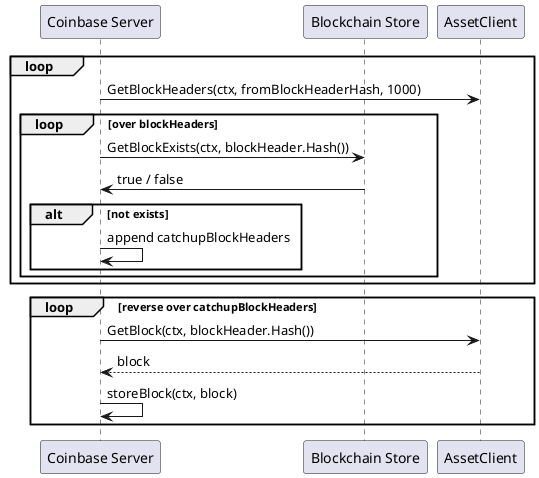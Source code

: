 @startuml
participant "Coinbase Server" as Co
participant "Blockchain Store" as St
participant "AssetClient" as AC

loop
    Co -> AC: GetBlockHeaders(ctx, fromBlockHeaderHash, 1000)

    loop over blockHeaders
        Co -> St: GetBlockExists(ctx, blockHeader.Hash())
        St -> Co: true / false
        alt not exists
            Co -> Co: append catchupBlockHeaders
        end
    end
end


loop reverse over catchupBlockHeaders
    Co -> AC: GetBlock(ctx, blockHeader.Hash())
    AC --> Co: block
    Co -> Co: storeBlock(ctx, block)
end

@enduml
